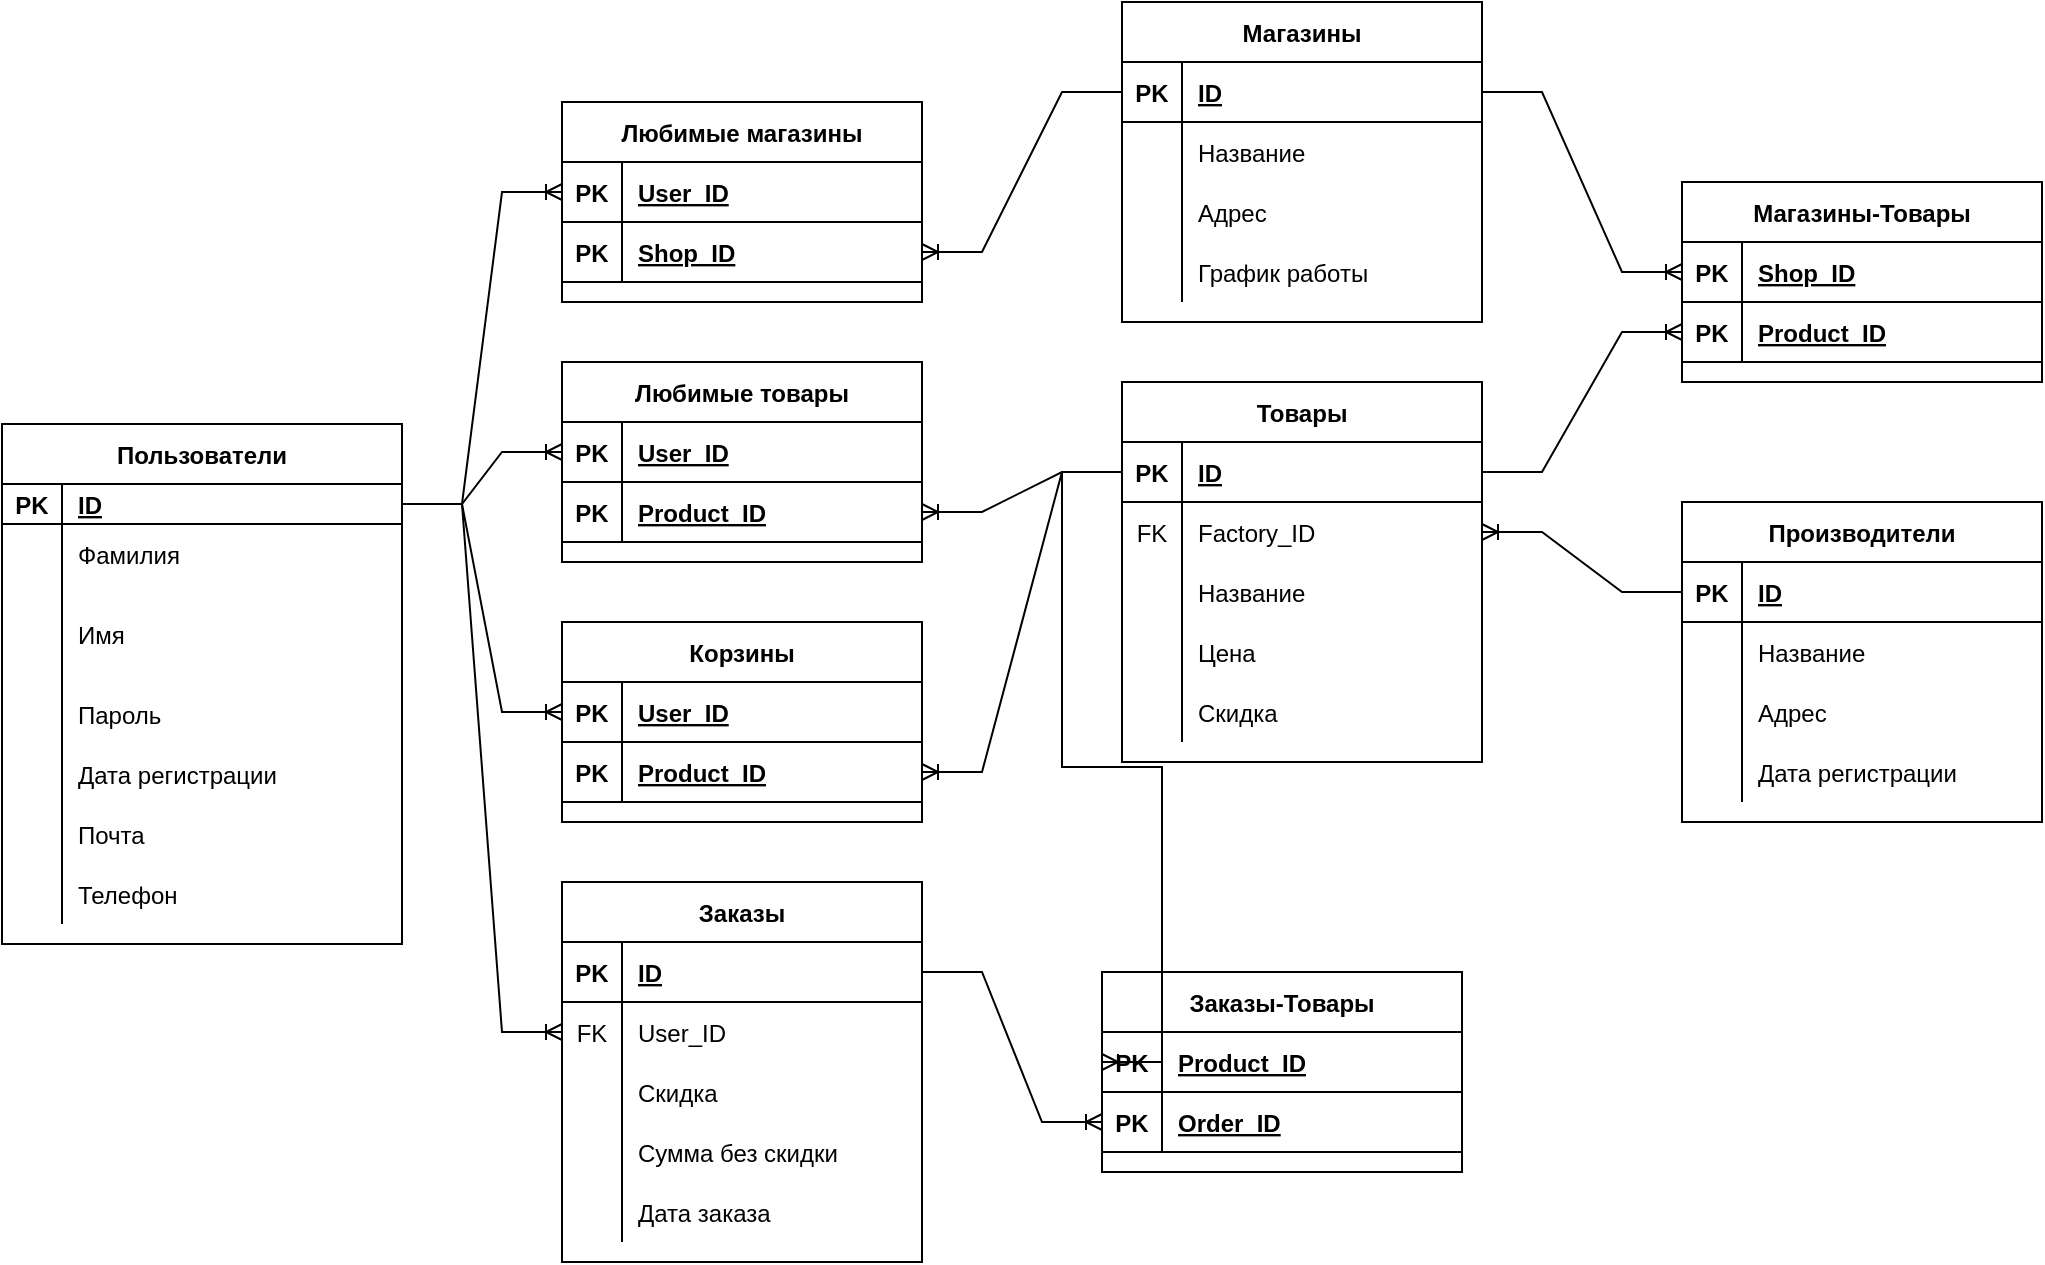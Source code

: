 <mxfile version="20.4.0" type="device"><diagram id="6UN1i9C1FO2LOWi_t7L3" name="Страница 1"><mxGraphModel dx="2551" dy="2121" grid="1" gridSize="10" guides="1" tooltips="1" connect="1" arrows="1" fold="1" page="0" pageScale="1" pageWidth="827" pageHeight="1169" math="0" shadow="0"><root><mxCell id="0"/><mxCell id="1" parent="0"/><mxCell id="TK9UWiJxMo8mOlvrcGii-1" value="Пользователи" style="shape=table;startSize=30;container=1;collapsible=1;childLayout=tableLayout;fixedRows=1;rowLines=0;fontStyle=1;align=center;resizeLast=1;" vertex="1" parent="1"><mxGeometry x="-880" y="-619" width="200" height="260" as="geometry"/></mxCell><mxCell id="TK9UWiJxMo8mOlvrcGii-2" value="" style="shape=tableRow;horizontal=0;startSize=0;swimlaneHead=0;swimlaneBody=0;fillColor=none;collapsible=0;dropTarget=0;points=[[0,0.5],[1,0.5]];portConstraint=eastwest;top=0;left=0;right=0;bottom=1;" vertex="1" parent="TK9UWiJxMo8mOlvrcGii-1"><mxGeometry y="30" width="200" height="20" as="geometry"/></mxCell><mxCell id="TK9UWiJxMo8mOlvrcGii-3" value="PK" style="shape=partialRectangle;connectable=0;fillColor=none;top=0;left=0;bottom=0;right=0;fontStyle=1;overflow=hidden;" vertex="1" parent="TK9UWiJxMo8mOlvrcGii-2"><mxGeometry width="30" height="20" as="geometry"><mxRectangle width="30" height="20" as="alternateBounds"/></mxGeometry></mxCell><mxCell id="TK9UWiJxMo8mOlvrcGii-4" value="ID" style="shape=partialRectangle;connectable=0;fillColor=none;top=0;left=0;bottom=0;right=0;align=left;spacingLeft=6;fontStyle=5;overflow=hidden;" vertex="1" parent="TK9UWiJxMo8mOlvrcGii-2"><mxGeometry x="30" width="170" height="20" as="geometry"><mxRectangle width="170" height="20" as="alternateBounds"/></mxGeometry></mxCell><mxCell id="TK9UWiJxMo8mOlvrcGii-5" value="" style="shape=tableRow;horizontal=0;startSize=0;swimlaneHead=0;swimlaneBody=0;fillColor=none;collapsible=0;dropTarget=0;points=[[0,0.5],[1,0.5]];portConstraint=eastwest;top=0;left=0;right=0;bottom=0;" vertex="1" parent="TK9UWiJxMo8mOlvrcGii-1"><mxGeometry y="50" width="200" height="30" as="geometry"/></mxCell><mxCell id="TK9UWiJxMo8mOlvrcGii-6" value="" style="shape=partialRectangle;connectable=0;fillColor=none;top=0;left=0;bottom=0;right=0;editable=1;overflow=hidden;" vertex="1" parent="TK9UWiJxMo8mOlvrcGii-5"><mxGeometry width="30" height="30" as="geometry"><mxRectangle width="30" height="30" as="alternateBounds"/></mxGeometry></mxCell><mxCell id="TK9UWiJxMo8mOlvrcGii-7" value="Фамилия" style="shape=partialRectangle;connectable=0;fillColor=none;top=0;left=0;bottom=0;right=0;align=left;spacingLeft=6;overflow=hidden;" vertex="1" parent="TK9UWiJxMo8mOlvrcGii-5"><mxGeometry x="30" width="170" height="30" as="geometry"><mxRectangle width="170" height="30" as="alternateBounds"/></mxGeometry></mxCell><mxCell id="TK9UWiJxMo8mOlvrcGii-8" value="" style="shape=tableRow;horizontal=0;startSize=0;swimlaneHead=0;swimlaneBody=0;fillColor=none;collapsible=0;dropTarget=0;points=[[0,0.5],[1,0.5]];portConstraint=eastwest;top=0;left=0;right=0;bottom=0;" vertex="1" parent="TK9UWiJxMo8mOlvrcGii-1"><mxGeometry y="80" width="200" height="50" as="geometry"/></mxCell><mxCell id="TK9UWiJxMo8mOlvrcGii-9" value="" style="shape=partialRectangle;connectable=0;fillColor=none;top=0;left=0;bottom=0;right=0;editable=1;overflow=hidden;" vertex="1" parent="TK9UWiJxMo8mOlvrcGii-8"><mxGeometry width="30" height="50" as="geometry"><mxRectangle width="30" height="50" as="alternateBounds"/></mxGeometry></mxCell><mxCell id="TK9UWiJxMo8mOlvrcGii-10" value="Имя" style="shape=partialRectangle;connectable=0;fillColor=none;top=0;left=0;bottom=0;right=0;align=left;spacingLeft=6;overflow=hidden;" vertex="1" parent="TK9UWiJxMo8mOlvrcGii-8"><mxGeometry x="30" width="170" height="50" as="geometry"><mxRectangle width="170" height="50" as="alternateBounds"/></mxGeometry></mxCell><mxCell id="TK9UWiJxMo8mOlvrcGii-11" value="" style="shape=tableRow;horizontal=0;startSize=0;swimlaneHead=0;swimlaneBody=0;fillColor=none;collapsible=0;dropTarget=0;points=[[0,0.5],[1,0.5]];portConstraint=eastwest;top=0;left=0;right=0;bottom=0;" vertex="1" parent="TK9UWiJxMo8mOlvrcGii-1"><mxGeometry y="130" width="200" height="30" as="geometry"/></mxCell><mxCell id="TK9UWiJxMo8mOlvrcGii-12" value="" style="shape=partialRectangle;connectable=0;fillColor=none;top=0;left=0;bottom=0;right=0;editable=1;overflow=hidden;" vertex="1" parent="TK9UWiJxMo8mOlvrcGii-11"><mxGeometry width="30" height="30" as="geometry"><mxRectangle width="30" height="30" as="alternateBounds"/></mxGeometry></mxCell><mxCell id="TK9UWiJxMo8mOlvrcGii-13" value="Пароль" style="shape=partialRectangle;connectable=0;fillColor=none;top=0;left=0;bottom=0;right=0;align=left;spacingLeft=6;overflow=hidden;" vertex="1" parent="TK9UWiJxMo8mOlvrcGii-11"><mxGeometry x="30" width="170" height="30" as="geometry"><mxRectangle width="170" height="30" as="alternateBounds"/></mxGeometry></mxCell><mxCell id="TK9UWiJxMo8mOlvrcGii-14" value="" style="shape=tableRow;horizontal=0;startSize=0;swimlaneHead=0;swimlaneBody=0;fillColor=none;collapsible=0;dropTarget=0;points=[[0,0.5],[1,0.5]];portConstraint=eastwest;top=0;left=0;right=0;bottom=0;" vertex="1" parent="TK9UWiJxMo8mOlvrcGii-1"><mxGeometry y="160" width="200" height="30" as="geometry"/></mxCell><mxCell id="TK9UWiJxMo8mOlvrcGii-15" value="" style="shape=partialRectangle;connectable=0;fillColor=none;top=0;left=0;bottom=0;right=0;editable=1;overflow=hidden;" vertex="1" parent="TK9UWiJxMo8mOlvrcGii-14"><mxGeometry width="30" height="30" as="geometry"><mxRectangle width="30" height="30" as="alternateBounds"/></mxGeometry></mxCell><mxCell id="TK9UWiJxMo8mOlvrcGii-16" value="Дата регистрации" style="shape=partialRectangle;connectable=0;fillColor=none;top=0;left=0;bottom=0;right=0;align=left;spacingLeft=6;overflow=hidden;" vertex="1" parent="TK9UWiJxMo8mOlvrcGii-14"><mxGeometry x="30" width="170" height="30" as="geometry"><mxRectangle width="170" height="30" as="alternateBounds"/></mxGeometry></mxCell><mxCell id="TK9UWiJxMo8mOlvrcGii-17" value="" style="shape=tableRow;horizontal=0;startSize=0;swimlaneHead=0;swimlaneBody=0;fillColor=none;collapsible=0;dropTarget=0;points=[[0,0.5],[1,0.5]];portConstraint=eastwest;top=0;left=0;right=0;bottom=0;" vertex="1" parent="TK9UWiJxMo8mOlvrcGii-1"><mxGeometry y="190" width="200" height="30" as="geometry"/></mxCell><mxCell id="TK9UWiJxMo8mOlvrcGii-18" value="" style="shape=partialRectangle;connectable=0;fillColor=none;top=0;left=0;bottom=0;right=0;editable=1;overflow=hidden;" vertex="1" parent="TK9UWiJxMo8mOlvrcGii-17"><mxGeometry width="30" height="30" as="geometry"><mxRectangle width="30" height="30" as="alternateBounds"/></mxGeometry></mxCell><mxCell id="TK9UWiJxMo8mOlvrcGii-19" value="Почта" style="shape=partialRectangle;connectable=0;fillColor=none;top=0;left=0;bottom=0;right=0;align=left;spacingLeft=6;overflow=hidden;" vertex="1" parent="TK9UWiJxMo8mOlvrcGii-17"><mxGeometry x="30" width="170" height="30" as="geometry"><mxRectangle width="170" height="30" as="alternateBounds"/></mxGeometry></mxCell><mxCell id="TK9UWiJxMo8mOlvrcGii-20" value="" style="shape=tableRow;horizontal=0;startSize=0;swimlaneHead=0;swimlaneBody=0;fillColor=none;collapsible=0;dropTarget=0;points=[[0,0.5],[1,0.5]];portConstraint=eastwest;top=0;left=0;right=0;bottom=0;" vertex="1" parent="TK9UWiJxMo8mOlvrcGii-1"><mxGeometry y="220" width="200" height="30" as="geometry"/></mxCell><mxCell id="TK9UWiJxMo8mOlvrcGii-21" value="" style="shape=partialRectangle;connectable=0;fillColor=none;top=0;left=0;bottom=0;right=0;editable=1;overflow=hidden;" vertex="1" parent="TK9UWiJxMo8mOlvrcGii-20"><mxGeometry width="30" height="30" as="geometry"><mxRectangle width="30" height="30" as="alternateBounds"/></mxGeometry></mxCell><mxCell id="TK9UWiJxMo8mOlvrcGii-22" value="Телефон" style="shape=partialRectangle;connectable=0;fillColor=none;top=0;left=0;bottom=0;right=0;align=left;spacingLeft=6;overflow=hidden;" vertex="1" parent="TK9UWiJxMo8mOlvrcGii-20"><mxGeometry x="30" width="170" height="30" as="geometry"><mxRectangle width="170" height="30" as="alternateBounds"/></mxGeometry></mxCell><mxCell id="TK9UWiJxMo8mOlvrcGii-23" value="Любимые магазины" style="shape=table;startSize=30;container=1;collapsible=1;childLayout=tableLayout;fixedRows=1;rowLines=0;fontStyle=1;align=center;resizeLast=1;" vertex="1" parent="1"><mxGeometry x="-600" y="-780" width="180" height="100" as="geometry"/></mxCell><mxCell id="TK9UWiJxMo8mOlvrcGii-24" value="" style="shape=tableRow;horizontal=0;startSize=0;swimlaneHead=0;swimlaneBody=0;fillColor=none;collapsible=0;dropTarget=0;points=[[0,0.5],[1,0.5]];portConstraint=eastwest;top=0;left=0;right=0;bottom=1;" vertex="1" parent="TK9UWiJxMo8mOlvrcGii-23"><mxGeometry y="30" width="180" height="30" as="geometry"/></mxCell><mxCell id="TK9UWiJxMo8mOlvrcGii-25" value="PK" style="shape=partialRectangle;connectable=0;fillColor=none;top=0;left=0;bottom=0;right=0;fontStyle=1;overflow=hidden;" vertex="1" parent="TK9UWiJxMo8mOlvrcGii-24"><mxGeometry width="30" height="30" as="geometry"><mxRectangle width="30" height="30" as="alternateBounds"/></mxGeometry></mxCell><mxCell id="TK9UWiJxMo8mOlvrcGii-26" value="User_ID" style="shape=partialRectangle;connectable=0;fillColor=none;top=0;left=0;bottom=0;right=0;align=left;spacingLeft=6;fontStyle=5;overflow=hidden;" vertex="1" parent="TK9UWiJxMo8mOlvrcGii-24"><mxGeometry x="30" width="150" height="30" as="geometry"><mxRectangle width="150" height="30" as="alternateBounds"/></mxGeometry></mxCell><mxCell id="TK9UWiJxMo8mOlvrcGii-36" value="" style="shape=tableRow;horizontal=0;startSize=0;swimlaneHead=0;swimlaneBody=0;fillColor=none;collapsible=0;dropTarget=0;points=[[0,0.5],[1,0.5]];portConstraint=eastwest;top=0;left=0;right=0;bottom=1;" vertex="1" parent="TK9UWiJxMo8mOlvrcGii-23"><mxGeometry y="60" width="180" height="30" as="geometry"/></mxCell><mxCell id="TK9UWiJxMo8mOlvrcGii-37" value="PK" style="shape=partialRectangle;connectable=0;fillColor=none;top=0;left=0;bottom=0;right=0;fontStyle=1;overflow=hidden;" vertex="1" parent="TK9UWiJxMo8mOlvrcGii-36"><mxGeometry width="30" height="30" as="geometry"><mxRectangle width="30" height="30" as="alternateBounds"/></mxGeometry></mxCell><mxCell id="TK9UWiJxMo8mOlvrcGii-38" value="Shop_ID" style="shape=partialRectangle;connectable=0;fillColor=none;top=0;left=0;bottom=0;right=0;align=left;spacingLeft=6;fontStyle=5;overflow=hidden;" vertex="1" parent="TK9UWiJxMo8mOlvrcGii-36"><mxGeometry x="30" width="150" height="30" as="geometry"><mxRectangle width="150" height="30" as="alternateBounds"/></mxGeometry></mxCell><mxCell id="TK9UWiJxMo8mOlvrcGii-39" value="" style="edgeStyle=entityRelationEdgeStyle;fontSize=12;html=1;endArrow=ERoneToMany;rounded=0;exitX=1;exitY=0.5;exitDx=0;exitDy=0;entryX=0;entryY=0.5;entryDx=0;entryDy=0;" edge="1" parent="1" source="TK9UWiJxMo8mOlvrcGii-2" target="TK9UWiJxMo8mOlvrcGii-24"><mxGeometry width="100" height="100" relative="1" as="geometry"><mxPoint x="-510" y="-260" as="sourcePoint"/><mxPoint x="-410" y="-360" as="targetPoint"/></mxGeometry></mxCell><mxCell id="TK9UWiJxMo8mOlvrcGii-40" value="Магазины" style="shape=table;startSize=30;container=1;collapsible=1;childLayout=tableLayout;fixedRows=1;rowLines=0;fontStyle=1;align=center;resizeLast=1;" vertex="1" parent="1"><mxGeometry x="-320" y="-830" width="180" height="160" as="geometry"/></mxCell><mxCell id="TK9UWiJxMo8mOlvrcGii-41" value="" style="shape=tableRow;horizontal=0;startSize=0;swimlaneHead=0;swimlaneBody=0;fillColor=none;collapsible=0;dropTarget=0;points=[[0,0.5],[1,0.5]];portConstraint=eastwest;top=0;left=0;right=0;bottom=1;" vertex="1" parent="TK9UWiJxMo8mOlvrcGii-40"><mxGeometry y="30" width="180" height="30" as="geometry"/></mxCell><mxCell id="TK9UWiJxMo8mOlvrcGii-42" value="PK" style="shape=partialRectangle;connectable=0;fillColor=none;top=0;left=0;bottom=0;right=0;fontStyle=1;overflow=hidden;" vertex="1" parent="TK9UWiJxMo8mOlvrcGii-41"><mxGeometry width="30" height="30" as="geometry"><mxRectangle width="30" height="30" as="alternateBounds"/></mxGeometry></mxCell><mxCell id="TK9UWiJxMo8mOlvrcGii-43" value="ID" style="shape=partialRectangle;connectable=0;fillColor=none;top=0;left=0;bottom=0;right=0;align=left;spacingLeft=6;fontStyle=5;overflow=hidden;" vertex="1" parent="TK9UWiJxMo8mOlvrcGii-41"><mxGeometry x="30" width="150" height="30" as="geometry"><mxRectangle width="150" height="30" as="alternateBounds"/></mxGeometry></mxCell><mxCell id="TK9UWiJxMo8mOlvrcGii-44" value="" style="shape=tableRow;horizontal=0;startSize=0;swimlaneHead=0;swimlaneBody=0;fillColor=none;collapsible=0;dropTarget=0;points=[[0,0.5],[1,0.5]];portConstraint=eastwest;top=0;left=0;right=0;bottom=0;" vertex="1" parent="TK9UWiJxMo8mOlvrcGii-40"><mxGeometry y="60" width="180" height="30" as="geometry"/></mxCell><mxCell id="TK9UWiJxMo8mOlvrcGii-45" value="" style="shape=partialRectangle;connectable=0;fillColor=none;top=0;left=0;bottom=0;right=0;editable=1;overflow=hidden;" vertex="1" parent="TK9UWiJxMo8mOlvrcGii-44"><mxGeometry width="30" height="30" as="geometry"><mxRectangle width="30" height="30" as="alternateBounds"/></mxGeometry></mxCell><mxCell id="TK9UWiJxMo8mOlvrcGii-46" value="Название" style="shape=partialRectangle;connectable=0;fillColor=none;top=0;left=0;bottom=0;right=0;align=left;spacingLeft=6;overflow=hidden;" vertex="1" parent="TK9UWiJxMo8mOlvrcGii-44"><mxGeometry x="30" width="150" height="30" as="geometry"><mxRectangle width="150" height="30" as="alternateBounds"/></mxGeometry></mxCell><mxCell id="TK9UWiJxMo8mOlvrcGii-47" value="" style="shape=tableRow;horizontal=0;startSize=0;swimlaneHead=0;swimlaneBody=0;fillColor=none;collapsible=0;dropTarget=0;points=[[0,0.5],[1,0.5]];portConstraint=eastwest;top=0;left=0;right=0;bottom=0;" vertex="1" parent="TK9UWiJxMo8mOlvrcGii-40"><mxGeometry y="90" width="180" height="30" as="geometry"/></mxCell><mxCell id="TK9UWiJxMo8mOlvrcGii-48" value="" style="shape=partialRectangle;connectable=0;fillColor=none;top=0;left=0;bottom=0;right=0;editable=1;overflow=hidden;" vertex="1" parent="TK9UWiJxMo8mOlvrcGii-47"><mxGeometry width="30" height="30" as="geometry"><mxRectangle width="30" height="30" as="alternateBounds"/></mxGeometry></mxCell><mxCell id="TK9UWiJxMo8mOlvrcGii-49" value="Адрес" style="shape=partialRectangle;connectable=0;fillColor=none;top=0;left=0;bottom=0;right=0;align=left;spacingLeft=6;overflow=hidden;" vertex="1" parent="TK9UWiJxMo8mOlvrcGii-47"><mxGeometry x="30" width="150" height="30" as="geometry"><mxRectangle width="150" height="30" as="alternateBounds"/></mxGeometry></mxCell><mxCell id="TK9UWiJxMo8mOlvrcGii-50" value="" style="shape=tableRow;horizontal=0;startSize=0;swimlaneHead=0;swimlaneBody=0;fillColor=none;collapsible=0;dropTarget=0;points=[[0,0.5],[1,0.5]];portConstraint=eastwest;top=0;left=0;right=0;bottom=0;" vertex="1" parent="TK9UWiJxMo8mOlvrcGii-40"><mxGeometry y="120" width="180" height="30" as="geometry"/></mxCell><mxCell id="TK9UWiJxMo8mOlvrcGii-51" value="" style="shape=partialRectangle;connectable=0;fillColor=none;top=0;left=0;bottom=0;right=0;editable=1;overflow=hidden;" vertex="1" parent="TK9UWiJxMo8mOlvrcGii-50"><mxGeometry width="30" height="30" as="geometry"><mxRectangle width="30" height="30" as="alternateBounds"/></mxGeometry></mxCell><mxCell id="TK9UWiJxMo8mOlvrcGii-52" value="График работы" style="shape=partialRectangle;connectable=0;fillColor=none;top=0;left=0;bottom=0;right=0;align=left;spacingLeft=6;overflow=hidden;" vertex="1" parent="TK9UWiJxMo8mOlvrcGii-50"><mxGeometry x="30" width="150" height="30" as="geometry"><mxRectangle width="150" height="30" as="alternateBounds"/></mxGeometry></mxCell><mxCell id="TK9UWiJxMo8mOlvrcGii-53" value="" style="edgeStyle=entityRelationEdgeStyle;fontSize=12;html=1;endArrow=ERoneToMany;rounded=0;exitX=0;exitY=0.5;exitDx=0;exitDy=0;entryX=1;entryY=0.5;entryDx=0;entryDy=0;" edge="1" parent="1" source="TK9UWiJxMo8mOlvrcGii-41" target="TK9UWiJxMo8mOlvrcGii-36"><mxGeometry width="100" height="100" relative="1" as="geometry"><mxPoint x="-510" y="-260" as="sourcePoint"/><mxPoint x="-410" y="-360" as="targetPoint"/></mxGeometry></mxCell><mxCell id="TK9UWiJxMo8mOlvrcGii-54" value="Товары" style="shape=table;startSize=30;container=1;collapsible=1;childLayout=tableLayout;fixedRows=1;rowLines=0;fontStyle=1;align=center;resizeLast=1;" vertex="1" parent="1"><mxGeometry x="-320" y="-640" width="180" height="190" as="geometry"/></mxCell><mxCell id="TK9UWiJxMo8mOlvrcGii-55" value="" style="shape=tableRow;horizontal=0;startSize=0;swimlaneHead=0;swimlaneBody=0;fillColor=none;collapsible=0;dropTarget=0;points=[[0,0.5],[1,0.5]];portConstraint=eastwest;top=0;left=0;right=0;bottom=1;" vertex="1" parent="TK9UWiJxMo8mOlvrcGii-54"><mxGeometry y="30" width="180" height="30" as="geometry"/></mxCell><mxCell id="TK9UWiJxMo8mOlvrcGii-56" value="PK" style="shape=partialRectangle;connectable=0;fillColor=none;top=0;left=0;bottom=0;right=0;fontStyle=1;overflow=hidden;" vertex="1" parent="TK9UWiJxMo8mOlvrcGii-55"><mxGeometry width="30" height="30" as="geometry"><mxRectangle width="30" height="30" as="alternateBounds"/></mxGeometry></mxCell><mxCell id="TK9UWiJxMo8mOlvrcGii-57" value="ID" style="shape=partialRectangle;connectable=0;fillColor=none;top=0;left=0;bottom=0;right=0;align=left;spacingLeft=6;fontStyle=5;overflow=hidden;" vertex="1" parent="TK9UWiJxMo8mOlvrcGii-55"><mxGeometry x="30" width="150" height="30" as="geometry"><mxRectangle width="150" height="30" as="alternateBounds"/></mxGeometry></mxCell><mxCell id="TK9UWiJxMo8mOlvrcGii-73" value="" style="shape=tableRow;horizontal=0;startSize=0;swimlaneHead=0;swimlaneBody=0;fillColor=none;collapsible=0;dropTarget=0;points=[[0,0.5],[1,0.5]];portConstraint=eastwest;top=0;left=0;right=0;bottom=0;" vertex="1" parent="TK9UWiJxMo8mOlvrcGii-54"><mxGeometry y="60" width="180" height="30" as="geometry"/></mxCell><mxCell id="TK9UWiJxMo8mOlvrcGii-74" value="FK" style="shape=partialRectangle;connectable=0;fillColor=none;top=0;left=0;bottom=0;right=0;fontStyle=0;overflow=hidden;" vertex="1" parent="TK9UWiJxMo8mOlvrcGii-73"><mxGeometry width="30" height="30" as="geometry"><mxRectangle width="30" height="30" as="alternateBounds"/></mxGeometry></mxCell><mxCell id="TK9UWiJxMo8mOlvrcGii-75" value="Factory_ID" style="shape=partialRectangle;connectable=0;fillColor=none;top=0;left=0;bottom=0;right=0;align=left;spacingLeft=6;fontStyle=0;overflow=hidden;" vertex="1" parent="TK9UWiJxMo8mOlvrcGii-73"><mxGeometry x="30" width="150" height="30" as="geometry"><mxRectangle width="150" height="30" as="alternateBounds"/></mxGeometry></mxCell><mxCell id="TK9UWiJxMo8mOlvrcGii-58" value="" style="shape=tableRow;horizontal=0;startSize=0;swimlaneHead=0;swimlaneBody=0;fillColor=none;collapsible=0;dropTarget=0;points=[[0,0.5],[1,0.5]];portConstraint=eastwest;top=0;left=0;right=0;bottom=0;" vertex="1" parent="TK9UWiJxMo8mOlvrcGii-54"><mxGeometry y="90" width="180" height="30" as="geometry"/></mxCell><mxCell id="TK9UWiJxMo8mOlvrcGii-59" value="" style="shape=partialRectangle;connectable=0;fillColor=none;top=0;left=0;bottom=0;right=0;editable=1;overflow=hidden;" vertex="1" parent="TK9UWiJxMo8mOlvrcGii-58"><mxGeometry width="30" height="30" as="geometry"><mxRectangle width="30" height="30" as="alternateBounds"/></mxGeometry></mxCell><mxCell id="TK9UWiJxMo8mOlvrcGii-60" value="Название" style="shape=partialRectangle;connectable=0;fillColor=none;top=0;left=0;bottom=0;right=0;align=left;spacingLeft=6;overflow=hidden;" vertex="1" parent="TK9UWiJxMo8mOlvrcGii-58"><mxGeometry x="30" width="150" height="30" as="geometry"><mxRectangle width="150" height="30" as="alternateBounds"/></mxGeometry></mxCell><mxCell id="TK9UWiJxMo8mOlvrcGii-61" value="" style="shape=tableRow;horizontal=0;startSize=0;swimlaneHead=0;swimlaneBody=0;fillColor=none;collapsible=0;dropTarget=0;points=[[0,0.5],[1,0.5]];portConstraint=eastwest;top=0;left=0;right=0;bottom=0;" vertex="1" parent="TK9UWiJxMo8mOlvrcGii-54"><mxGeometry y="120" width="180" height="30" as="geometry"/></mxCell><mxCell id="TK9UWiJxMo8mOlvrcGii-62" value="" style="shape=partialRectangle;connectable=0;fillColor=none;top=0;left=0;bottom=0;right=0;editable=1;overflow=hidden;" vertex="1" parent="TK9UWiJxMo8mOlvrcGii-61"><mxGeometry width="30" height="30" as="geometry"><mxRectangle width="30" height="30" as="alternateBounds"/></mxGeometry></mxCell><mxCell id="TK9UWiJxMo8mOlvrcGii-63" value="Цена" style="shape=partialRectangle;connectable=0;fillColor=none;top=0;left=0;bottom=0;right=0;align=left;spacingLeft=6;overflow=hidden;" vertex="1" parent="TK9UWiJxMo8mOlvrcGii-61"><mxGeometry x="30" width="150" height="30" as="geometry"><mxRectangle width="150" height="30" as="alternateBounds"/></mxGeometry></mxCell><mxCell id="TK9UWiJxMo8mOlvrcGii-64" value="" style="shape=tableRow;horizontal=0;startSize=0;swimlaneHead=0;swimlaneBody=0;fillColor=none;collapsible=0;dropTarget=0;points=[[0,0.5],[1,0.5]];portConstraint=eastwest;top=0;left=0;right=0;bottom=0;" vertex="1" parent="TK9UWiJxMo8mOlvrcGii-54"><mxGeometry y="150" width="180" height="30" as="geometry"/></mxCell><mxCell id="TK9UWiJxMo8mOlvrcGii-65" value="" style="shape=partialRectangle;connectable=0;fillColor=none;top=0;left=0;bottom=0;right=0;editable=1;overflow=hidden;" vertex="1" parent="TK9UWiJxMo8mOlvrcGii-64"><mxGeometry width="30" height="30" as="geometry"><mxRectangle width="30" height="30" as="alternateBounds"/></mxGeometry></mxCell><mxCell id="TK9UWiJxMo8mOlvrcGii-66" value="Скидка" style="shape=partialRectangle;connectable=0;fillColor=none;top=0;left=0;bottom=0;right=0;align=left;spacingLeft=6;overflow=hidden;" vertex="1" parent="TK9UWiJxMo8mOlvrcGii-64"><mxGeometry x="30" width="150" height="30" as="geometry"><mxRectangle width="150" height="30" as="alternateBounds"/></mxGeometry></mxCell><mxCell id="TK9UWiJxMo8mOlvrcGii-76" value="Производители" style="shape=table;startSize=30;container=1;collapsible=1;childLayout=tableLayout;fixedRows=1;rowLines=0;fontStyle=1;align=center;resizeLast=1;" vertex="1" parent="1"><mxGeometry x="-40" y="-580" width="180" height="160" as="geometry"/></mxCell><mxCell id="TK9UWiJxMo8mOlvrcGii-77" value="" style="shape=tableRow;horizontal=0;startSize=0;swimlaneHead=0;swimlaneBody=0;fillColor=none;collapsible=0;dropTarget=0;points=[[0,0.5],[1,0.5]];portConstraint=eastwest;top=0;left=0;right=0;bottom=1;" vertex="1" parent="TK9UWiJxMo8mOlvrcGii-76"><mxGeometry y="30" width="180" height="30" as="geometry"/></mxCell><mxCell id="TK9UWiJxMo8mOlvrcGii-78" value="PK" style="shape=partialRectangle;connectable=0;fillColor=none;top=0;left=0;bottom=0;right=0;fontStyle=1;overflow=hidden;" vertex="1" parent="TK9UWiJxMo8mOlvrcGii-77"><mxGeometry width="30" height="30" as="geometry"><mxRectangle width="30" height="30" as="alternateBounds"/></mxGeometry></mxCell><mxCell id="TK9UWiJxMo8mOlvrcGii-79" value="ID" style="shape=partialRectangle;connectable=0;fillColor=none;top=0;left=0;bottom=0;right=0;align=left;spacingLeft=6;fontStyle=5;overflow=hidden;" vertex="1" parent="TK9UWiJxMo8mOlvrcGii-77"><mxGeometry x="30" width="150" height="30" as="geometry"><mxRectangle width="150" height="30" as="alternateBounds"/></mxGeometry></mxCell><mxCell id="TK9UWiJxMo8mOlvrcGii-80" value="" style="shape=tableRow;horizontal=0;startSize=0;swimlaneHead=0;swimlaneBody=0;fillColor=none;collapsible=0;dropTarget=0;points=[[0,0.5],[1,0.5]];portConstraint=eastwest;top=0;left=0;right=0;bottom=0;" vertex="1" parent="TK9UWiJxMo8mOlvrcGii-76"><mxGeometry y="60" width="180" height="30" as="geometry"/></mxCell><mxCell id="TK9UWiJxMo8mOlvrcGii-81" value="" style="shape=partialRectangle;connectable=0;fillColor=none;top=0;left=0;bottom=0;right=0;editable=1;overflow=hidden;" vertex="1" parent="TK9UWiJxMo8mOlvrcGii-80"><mxGeometry width="30" height="30" as="geometry"><mxRectangle width="30" height="30" as="alternateBounds"/></mxGeometry></mxCell><mxCell id="TK9UWiJxMo8mOlvrcGii-82" value="Название" style="shape=partialRectangle;connectable=0;fillColor=none;top=0;left=0;bottom=0;right=0;align=left;spacingLeft=6;overflow=hidden;" vertex="1" parent="TK9UWiJxMo8mOlvrcGii-80"><mxGeometry x="30" width="150" height="30" as="geometry"><mxRectangle width="150" height="30" as="alternateBounds"/></mxGeometry></mxCell><mxCell id="TK9UWiJxMo8mOlvrcGii-83" value="" style="shape=tableRow;horizontal=0;startSize=0;swimlaneHead=0;swimlaneBody=0;fillColor=none;collapsible=0;dropTarget=0;points=[[0,0.5],[1,0.5]];portConstraint=eastwest;top=0;left=0;right=0;bottom=0;" vertex="1" parent="TK9UWiJxMo8mOlvrcGii-76"><mxGeometry y="90" width="180" height="30" as="geometry"/></mxCell><mxCell id="TK9UWiJxMo8mOlvrcGii-84" value="" style="shape=partialRectangle;connectable=0;fillColor=none;top=0;left=0;bottom=0;right=0;editable=1;overflow=hidden;" vertex="1" parent="TK9UWiJxMo8mOlvrcGii-83"><mxGeometry width="30" height="30" as="geometry"><mxRectangle width="30" height="30" as="alternateBounds"/></mxGeometry></mxCell><mxCell id="TK9UWiJxMo8mOlvrcGii-85" value="Адрес" style="shape=partialRectangle;connectable=0;fillColor=none;top=0;left=0;bottom=0;right=0;align=left;spacingLeft=6;overflow=hidden;" vertex="1" parent="TK9UWiJxMo8mOlvrcGii-83"><mxGeometry x="30" width="150" height="30" as="geometry"><mxRectangle width="150" height="30" as="alternateBounds"/></mxGeometry></mxCell><mxCell id="TK9UWiJxMo8mOlvrcGii-86" value="" style="shape=tableRow;horizontal=0;startSize=0;swimlaneHead=0;swimlaneBody=0;fillColor=none;collapsible=0;dropTarget=0;points=[[0,0.5],[1,0.5]];portConstraint=eastwest;top=0;left=0;right=0;bottom=0;" vertex="1" parent="TK9UWiJxMo8mOlvrcGii-76"><mxGeometry y="120" width="180" height="30" as="geometry"/></mxCell><mxCell id="TK9UWiJxMo8mOlvrcGii-87" value="" style="shape=partialRectangle;connectable=0;fillColor=none;top=0;left=0;bottom=0;right=0;editable=1;overflow=hidden;" vertex="1" parent="TK9UWiJxMo8mOlvrcGii-86"><mxGeometry width="30" height="30" as="geometry"><mxRectangle width="30" height="30" as="alternateBounds"/></mxGeometry></mxCell><mxCell id="TK9UWiJxMo8mOlvrcGii-88" value="Дата регистрации" style="shape=partialRectangle;connectable=0;fillColor=none;top=0;left=0;bottom=0;right=0;align=left;spacingLeft=6;overflow=hidden;" vertex="1" parent="TK9UWiJxMo8mOlvrcGii-86"><mxGeometry x="30" width="150" height="30" as="geometry"><mxRectangle width="150" height="30" as="alternateBounds"/></mxGeometry></mxCell><mxCell id="TK9UWiJxMo8mOlvrcGii-89" value="" style="edgeStyle=entityRelationEdgeStyle;fontSize=12;html=1;endArrow=ERoneToMany;rounded=0;exitX=0;exitY=0.5;exitDx=0;exitDy=0;entryX=1;entryY=0.5;entryDx=0;entryDy=0;" edge="1" parent="1" source="TK9UWiJxMo8mOlvrcGii-77" target="TK9UWiJxMo8mOlvrcGii-73"><mxGeometry width="100" height="100" relative="1" as="geometry"><mxPoint x="-530" y="-90" as="sourcePoint"/><mxPoint x="-360" y="-430" as="targetPoint"/></mxGeometry></mxCell><mxCell id="TK9UWiJxMo8mOlvrcGii-90" value="Магазины-Товары" style="shape=table;startSize=30;container=1;collapsible=1;childLayout=tableLayout;fixedRows=1;rowLines=0;fontStyle=1;align=center;resizeLast=1;" vertex="1" parent="1"><mxGeometry x="-40" y="-740" width="180" height="100" as="geometry"/></mxCell><mxCell id="TK9UWiJxMo8mOlvrcGii-91" value="" style="shape=tableRow;horizontal=0;startSize=0;swimlaneHead=0;swimlaneBody=0;fillColor=none;collapsible=0;dropTarget=0;points=[[0,0.5],[1,0.5]];portConstraint=eastwest;top=0;left=0;right=0;bottom=1;" vertex="1" parent="TK9UWiJxMo8mOlvrcGii-90"><mxGeometry y="30" width="180" height="30" as="geometry"/></mxCell><mxCell id="TK9UWiJxMo8mOlvrcGii-92" value="PK" style="shape=partialRectangle;connectable=0;fillColor=none;top=0;left=0;bottom=0;right=0;fontStyle=1;overflow=hidden;" vertex="1" parent="TK9UWiJxMo8mOlvrcGii-91"><mxGeometry width="30" height="30" as="geometry"><mxRectangle width="30" height="30" as="alternateBounds"/></mxGeometry></mxCell><mxCell id="TK9UWiJxMo8mOlvrcGii-93" value="Shop_ID" style="shape=partialRectangle;connectable=0;fillColor=none;top=0;left=0;bottom=0;right=0;align=left;spacingLeft=6;fontStyle=5;overflow=hidden;" vertex="1" parent="TK9UWiJxMo8mOlvrcGii-91"><mxGeometry x="30" width="150" height="30" as="geometry"><mxRectangle width="150" height="30" as="alternateBounds"/></mxGeometry></mxCell><mxCell id="TK9UWiJxMo8mOlvrcGii-103" value="" style="shape=tableRow;horizontal=0;startSize=0;swimlaneHead=0;swimlaneBody=0;fillColor=none;collapsible=0;dropTarget=0;points=[[0,0.5],[1,0.5]];portConstraint=eastwest;top=0;left=0;right=0;bottom=1;" vertex="1" parent="TK9UWiJxMo8mOlvrcGii-90"><mxGeometry y="60" width="180" height="30" as="geometry"/></mxCell><mxCell id="TK9UWiJxMo8mOlvrcGii-104" value="PK" style="shape=partialRectangle;connectable=0;fillColor=none;top=0;left=0;bottom=0;right=0;fontStyle=1;overflow=hidden;" vertex="1" parent="TK9UWiJxMo8mOlvrcGii-103"><mxGeometry width="30" height="30" as="geometry"><mxRectangle width="30" height="30" as="alternateBounds"/></mxGeometry></mxCell><mxCell id="TK9UWiJxMo8mOlvrcGii-105" value="Product_ID" style="shape=partialRectangle;connectable=0;fillColor=none;top=0;left=0;bottom=0;right=0;align=left;spacingLeft=6;fontStyle=5;overflow=hidden;" vertex="1" parent="TK9UWiJxMo8mOlvrcGii-103"><mxGeometry x="30" width="150" height="30" as="geometry"><mxRectangle width="150" height="30" as="alternateBounds"/></mxGeometry></mxCell><mxCell id="TK9UWiJxMo8mOlvrcGii-106" value="" style="edgeStyle=entityRelationEdgeStyle;fontSize=12;html=1;endArrow=ERoneToMany;rounded=0;exitX=1;exitY=0.5;exitDx=0;exitDy=0;entryX=0;entryY=0.5;entryDx=0;entryDy=0;" edge="1" parent="1" source="TK9UWiJxMo8mOlvrcGii-41" target="TK9UWiJxMo8mOlvrcGii-91"><mxGeometry width="100" height="100" relative="1" as="geometry"><mxPoint x="-150" y="-380" as="sourcePoint"/><mxPoint x="-50" y="-480" as="targetPoint"/></mxGeometry></mxCell><mxCell id="TK9UWiJxMo8mOlvrcGii-107" value="" style="edgeStyle=entityRelationEdgeStyle;fontSize=12;html=1;endArrow=ERoneToMany;rounded=0;exitX=1;exitY=0.5;exitDx=0;exitDy=0;entryX=0;entryY=0.5;entryDx=0;entryDy=0;" edge="1" parent="1" source="TK9UWiJxMo8mOlvrcGii-55" target="TK9UWiJxMo8mOlvrcGii-103"><mxGeometry width="100" height="100" relative="1" as="geometry"><mxPoint x="-130" y="-220" as="sourcePoint"/><mxPoint x="-30" y="-320" as="targetPoint"/></mxGeometry></mxCell><mxCell id="TK9UWiJxMo8mOlvrcGii-108" value="Любимые товары" style="shape=table;startSize=30;container=1;collapsible=1;childLayout=tableLayout;fixedRows=1;rowLines=0;fontStyle=1;align=center;resizeLast=1;" vertex="1" parent="1"><mxGeometry x="-600" y="-650" width="180" height="100" as="geometry"/></mxCell><mxCell id="TK9UWiJxMo8mOlvrcGii-109" value="" style="shape=tableRow;horizontal=0;startSize=0;swimlaneHead=0;swimlaneBody=0;fillColor=none;collapsible=0;dropTarget=0;points=[[0,0.5],[1,0.5]];portConstraint=eastwest;top=0;left=0;right=0;bottom=1;" vertex="1" parent="TK9UWiJxMo8mOlvrcGii-108"><mxGeometry y="30" width="180" height="30" as="geometry"/></mxCell><mxCell id="TK9UWiJxMo8mOlvrcGii-110" value="PK" style="shape=partialRectangle;connectable=0;fillColor=none;top=0;left=0;bottom=0;right=0;fontStyle=1;overflow=hidden;" vertex="1" parent="TK9UWiJxMo8mOlvrcGii-109"><mxGeometry width="30" height="30" as="geometry"><mxRectangle width="30" height="30" as="alternateBounds"/></mxGeometry></mxCell><mxCell id="TK9UWiJxMo8mOlvrcGii-111" value="User_ID" style="shape=partialRectangle;connectable=0;fillColor=none;top=0;left=0;bottom=0;right=0;align=left;spacingLeft=6;fontStyle=5;overflow=hidden;" vertex="1" parent="TK9UWiJxMo8mOlvrcGii-109"><mxGeometry x="30" width="150" height="30" as="geometry"><mxRectangle width="150" height="30" as="alternateBounds"/></mxGeometry></mxCell><mxCell id="TK9UWiJxMo8mOlvrcGii-121" value="" style="shape=tableRow;horizontal=0;startSize=0;swimlaneHead=0;swimlaneBody=0;fillColor=none;collapsible=0;dropTarget=0;points=[[0,0.5],[1,0.5]];portConstraint=eastwest;top=0;left=0;right=0;bottom=1;" vertex="1" parent="TK9UWiJxMo8mOlvrcGii-108"><mxGeometry y="60" width="180" height="30" as="geometry"/></mxCell><mxCell id="TK9UWiJxMo8mOlvrcGii-122" value="PK" style="shape=partialRectangle;connectable=0;fillColor=none;top=0;left=0;bottom=0;right=0;fontStyle=1;overflow=hidden;" vertex="1" parent="TK9UWiJxMo8mOlvrcGii-121"><mxGeometry width="30" height="30" as="geometry"><mxRectangle width="30" height="30" as="alternateBounds"/></mxGeometry></mxCell><mxCell id="TK9UWiJxMo8mOlvrcGii-123" value="Product_ID" style="shape=partialRectangle;connectable=0;fillColor=none;top=0;left=0;bottom=0;right=0;align=left;spacingLeft=6;fontStyle=5;overflow=hidden;" vertex="1" parent="TK9UWiJxMo8mOlvrcGii-121"><mxGeometry x="30" width="150" height="30" as="geometry"><mxRectangle width="150" height="30" as="alternateBounds"/></mxGeometry></mxCell><mxCell id="TK9UWiJxMo8mOlvrcGii-124" value="Корзины" style="shape=table;startSize=30;container=1;collapsible=1;childLayout=tableLayout;fixedRows=1;rowLines=0;fontStyle=1;align=center;resizeLast=1;" vertex="1" parent="1"><mxGeometry x="-600" y="-520" width="180" height="100" as="geometry"/></mxCell><mxCell id="TK9UWiJxMo8mOlvrcGii-125" value="" style="shape=tableRow;horizontal=0;startSize=0;swimlaneHead=0;swimlaneBody=0;fillColor=none;collapsible=0;dropTarget=0;points=[[0,0.5],[1,0.5]];portConstraint=eastwest;top=0;left=0;right=0;bottom=1;" vertex="1" parent="TK9UWiJxMo8mOlvrcGii-124"><mxGeometry y="30" width="180" height="30" as="geometry"/></mxCell><mxCell id="TK9UWiJxMo8mOlvrcGii-126" value="PK" style="shape=partialRectangle;connectable=0;fillColor=none;top=0;left=0;bottom=0;right=0;fontStyle=1;overflow=hidden;" vertex="1" parent="TK9UWiJxMo8mOlvrcGii-125"><mxGeometry width="30" height="30" as="geometry"><mxRectangle width="30" height="30" as="alternateBounds"/></mxGeometry></mxCell><mxCell id="TK9UWiJxMo8mOlvrcGii-127" value="User_ID" style="shape=partialRectangle;connectable=0;fillColor=none;top=0;left=0;bottom=0;right=0;align=left;spacingLeft=6;fontStyle=5;overflow=hidden;" vertex="1" parent="TK9UWiJxMo8mOlvrcGii-125"><mxGeometry x="30" width="150" height="30" as="geometry"><mxRectangle width="150" height="30" as="alternateBounds"/></mxGeometry></mxCell><mxCell id="TK9UWiJxMo8mOlvrcGii-137" value="" style="shape=tableRow;horizontal=0;startSize=0;swimlaneHead=0;swimlaneBody=0;fillColor=none;collapsible=0;dropTarget=0;points=[[0,0.5],[1,0.5]];portConstraint=eastwest;top=0;left=0;right=0;bottom=1;" vertex="1" parent="TK9UWiJxMo8mOlvrcGii-124"><mxGeometry y="60" width="180" height="30" as="geometry"/></mxCell><mxCell id="TK9UWiJxMo8mOlvrcGii-138" value="PK" style="shape=partialRectangle;connectable=0;fillColor=none;top=0;left=0;bottom=0;right=0;fontStyle=1;overflow=hidden;" vertex="1" parent="TK9UWiJxMo8mOlvrcGii-137"><mxGeometry width="30" height="30" as="geometry"><mxRectangle width="30" height="30" as="alternateBounds"/></mxGeometry></mxCell><mxCell id="TK9UWiJxMo8mOlvrcGii-139" value="Product_ID" style="shape=partialRectangle;connectable=0;fillColor=none;top=0;left=0;bottom=0;right=0;align=left;spacingLeft=6;fontStyle=5;overflow=hidden;" vertex="1" parent="TK9UWiJxMo8mOlvrcGii-137"><mxGeometry x="30" width="150" height="30" as="geometry"><mxRectangle width="150" height="30" as="alternateBounds"/></mxGeometry></mxCell><mxCell id="TK9UWiJxMo8mOlvrcGii-140" value="" style="edgeStyle=entityRelationEdgeStyle;fontSize=12;html=1;endArrow=ERoneToMany;rounded=0;exitX=1;exitY=0.5;exitDx=0;exitDy=0;entryX=0;entryY=0.5;entryDx=0;entryDy=0;" edge="1" parent="1" source="TK9UWiJxMo8mOlvrcGii-2" target="TK9UWiJxMo8mOlvrcGii-109"><mxGeometry width="100" height="100" relative="1" as="geometry"><mxPoint x="-820" as="sourcePoint"/><mxPoint x="-720" y="-100" as="targetPoint"/></mxGeometry></mxCell><mxCell id="TK9UWiJxMo8mOlvrcGii-141" value="" style="edgeStyle=entityRelationEdgeStyle;fontSize=12;html=1;endArrow=ERoneToMany;rounded=0;entryX=0;entryY=0.5;entryDx=0;entryDy=0;exitX=1;exitY=0.5;exitDx=0;exitDy=0;" edge="1" parent="1" source="TK9UWiJxMo8mOlvrcGii-2" target="TK9UWiJxMo8mOlvrcGii-125"><mxGeometry width="100" height="100" relative="1" as="geometry"><mxPoint x="-670" y="-500" as="sourcePoint"/><mxPoint x="-460" y="-330" as="targetPoint"/></mxGeometry></mxCell><mxCell id="TK9UWiJxMo8mOlvrcGii-142" value="" style="edgeStyle=entityRelationEdgeStyle;fontSize=12;html=1;endArrow=ERoneToMany;rounded=0;exitX=0;exitY=0.5;exitDx=0;exitDy=0;entryX=1;entryY=0.5;entryDx=0;entryDy=0;" edge="1" parent="1" source="TK9UWiJxMo8mOlvrcGii-55" target="TK9UWiJxMo8mOlvrcGii-121"><mxGeometry width="100" height="100" relative="1" as="geometry"><mxPoint x="-360" y="-50" as="sourcePoint"/><mxPoint x="-260" y="-150" as="targetPoint"/></mxGeometry></mxCell><mxCell id="TK9UWiJxMo8mOlvrcGii-143" value="" style="edgeStyle=entityRelationEdgeStyle;fontSize=12;html=1;endArrow=ERoneToMany;rounded=0;exitX=0;exitY=0.5;exitDx=0;exitDy=0;entryX=1;entryY=0.5;entryDx=0;entryDy=0;" edge="1" parent="1" source="TK9UWiJxMo8mOlvrcGii-55" target="TK9UWiJxMo8mOlvrcGii-137"><mxGeometry width="100" height="100" relative="1" as="geometry"><mxPoint x="-560" y="-230" as="sourcePoint"/><mxPoint x="-460" y="-330" as="targetPoint"/></mxGeometry></mxCell><mxCell id="TK9UWiJxMo8mOlvrcGii-144" value="Заказы" style="shape=table;startSize=30;container=1;collapsible=1;childLayout=tableLayout;fixedRows=1;rowLines=0;fontStyle=1;align=center;resizeLast=1;" vertex="1" parent="1"><mxGeometry x="-600" y="-390" width="180" height="190" as="geometry"/></mxCell><mxCell id="TK9UWiJxMo8mOlvrcGii-145" value="" style="shape=tableRow;horizontal=0;startSize=0;swimlaneHead=0;swimlaneBody=0;fillColor=none;collapsible=0;dropTarget=0;points=[[0,0.5],[1,0.5]];portConstraint=eastwest;top=0;left=0;right=0;bottom=1;" vertex="1" parent="TK9UWiJxMo8mOlvrcGii-144"><mxGeometry y="30" width="180" height="30" as="geometry"/></mxCell><mxCell id="TK9UWiJxMo8mOlvrcGii-146" value="PK" style="shape=partialRectangle;connectable=0;fillColor=none;top=0;left=0;bottom=0;right=0;fontStyle=1;overflow=hidden;" vertex="1" parent="TK9UWiJxMo8mOlvrcGii-145"><mxGeometry width="30" height="30" as="geometry"><mxRectangle width="30" height="30" as="alternateBounds"/></mxGeometry></mxCell><mxCell id="TK9UWiJxMo8mOlvrcGii-147" value="ID" style="shape=partialRectangle;connectable=0;fillColor=none;top=0;left=0;bottom=0;right=0;align=left;spacingLeft=6;fontStyle=5;overflow=hidden;" vertex="1" parent="TK9UWiJxMo8mOlvrcGii-145"><mxGeometry x="30" width="150" height="30" as="geometry"><mxRectangle width="150" height="30" as="alternateBounds"/></mxGeometry></mxCell><mxCell id="TK9UWiJxMo8mOlvrcGii-157" value="" style="shape=tableRow;horizontal=0;startSize=0;swimlaneHead=0;swimlaneBody=0;fillColor=none;collapsible=0;dropTarget=0;points=[[0,0.5],[1,0.5]];portConstraint=eastwest;top=0;left=0;right=0;bottom=0;" vertex="1" parent="TK9UWiJxMo8mOlvrcGii-144"><mxGeometry y="60" width="180" height="30" as="geometry"/></mxCell><mxCell id="TK9UWiJxMo8mOlvrcGii-158" value="FK" style="shape=partialRectangle;connectable=0;fillColor=none;top=0;left=0;bottom=0;right=0;fontStyle=0;overflow=hidden;" vertex="1" parent="TK9UWiJxMo8mOlvrcGii-157"><mxGeometry width="30" height="30" as="geometry"><mxRectangle width="30" height="30" as="alternateBounds"/></mxGeometry></mxCell><mxCell id="TK9UWiJxMo8mOlvrcGii-159" value="User_ID" style="shape=partialRectangle;connectable=0;fillColor=none;top=0;left=0;bottom=0;right=0;align=left;spacingLeft=6;fontStyle=0;overflow=hidden;" vertex="1" parent="TK9UWiJxMo8mOlvrcGii-157"><mxGeometry x="30" width="150" height="30" as="geometry"><mxRectangle width="150" height="30" as="alternateBounds"/></mxGeometry></mxCell><mxCell id="TK9UWiJxMo8mOlvrcGii-148" value="" style="shape=tableRow;horizontal=0;startSize=0;swimlaneHead=0;swimlaneBody=0;fillColor=none;collapsible=0;dropTarget=0;points=[[0,0.5],[1,0.5]];portConstraint=eastwest;top=0;left=0;right=0;bottom=0;" vertex="1" parent="TK9UWiJxMo8mOlvrcGii-144"><mxGeometry y="90" width="180" height="30" as="geometry"/></mxCell><mxCell id="TK9UWiJxMo8mOlvrcGii-149" value="" style="shape=partialRectangle;connectable=0;fillColor=none;top=0;left=0;bottom=0;right=0;editable=1;overflow=hidden;" vertex="1" parent="TK9UWiJxMo8mOlvrcGii-148"><mxGeometry width="30" height="30" as="geometry"><mxRectangle width="30" height="30" as="alternateBounds"/></mxGeometry></mxCell><mxCell id="TK9UWiJxMo8mOlvrcGii-150" value="Скидка" style="shape=partialRectangle;connectable=0;fillColor=none;top=0;left=0;bottom=0;right=0;align=left;spacingLeft=6;overflow=hidden;" vertex="1" parent="TK9UWiJxMo8mOlvrcGii-148"><mxGeometry x="30" width="150" height="30" as="geometry"><mxRectangle width="150" height="30" as="alternateBounds"/></mxGeometry></mxCell><mxCell id="TK9UWiJxMo8mOlvrcGii-151" value="" style="shape=tableRow;horizontal=0;startSize=0;swimlaneHead=0;swimlaneBody=0;fillColor=none;collapsible=0;dropTarget=0;points=[[0,0.5],[1,0.5]];portConstraint=eastwest;top=0;left=0;right=0;bottom=0;" vertex="1" parent="TK9UWiJxMo8mOlvrcGii-144"><mxGeometry y="120" width="180" height="30" as="geometry"/></mxCell><mxCell id="TK9UWiJxMo8mOlvrcGii-152" value="" style="shape=partialRectangle;connectable=0;fillColor=none;top=0;left=0;bottom=0;right=0;editable=1;overflow=hidden;" vertex="1" parent="TK9UWiJxMo8mOlvrcGii-151"><mxGeometry width="30" height="30" as="geometry"><mxRectangle width="30" height="30" as="alternateBounds"/></mxGeometry></mxCell><mxCell id="TK9UWiJxMo8mOlvrcGii-153" value="Сумма без скидки" style="shape=partialRectangle;connectable=0;fillColor=none;top=0;left=0;bottom=0;right=0;align=left;spacingLeft=6;overflow=hidden;" vertex="1" parent="TK9UWiJxMo8mOlvrcGii-151"><mxGeometry x="30" width="150" height="30" as="geometry"><mxRectangle width="150" height="30" as="alternateBounds"/></mxGeometry></mxCell><mxCell id="TK9UWiJxMo8mOlvrcGii-154" value="" style="shape=tableRow;horizontal=0;startSize=0;swimlaneHead=0;swimlaneBody=0;fillColor=none;collapsible=0;dropTarget=0;points=[[0,0.5],[1,0.5]];portConstraint=eastwest;top=0;left=0;right=0;bottom=0;" vertex="1" parent="TK9UWiJxMo8mOlvrcGii-144"><mxGeometry y="150" width="180" height="30" as="geometry"/></mxCell><mxCell id="TK9UWiJxMo8mOlvrcGii-155" value="" style="shape=partialRectangle;connectable=0;fillColor=none;top=0;left=0;bottom=0;right=0;editable=1;overflow=hidden;" vertex="1" parent="TK9UWiJxMo8mOlvrcGii-154"><mxGeometry width="30" height="30" as="geometry"><mxRectangle width="30" height="30" as="alternateBounds"/></mxGeometry></mxCell><mxCell id="TK9UWiJxMo8mOlvrcGii-156" value="Дата заказа" style="shape=partialRectangle;connectable=0;fillColor=none;top=0;left=0;bottom=0;right=0;align=left;spacingLeft=6;overflow=hidden;" vertex="1" parent="TK9UWiJxMo8mOlvrcGii-154"><mxGeometry x="30" width="150" height="30" as="geometry"><mxRectangle width="150" height="30" as="alternateBounds"/></mxGeometry></mxCell><mxCell id="TK9UWiJxMo8mOlvrcGii-163" value="Заказы-Товары" style="shape=table;startSize=30;container=1;collapsible=1;childLayout=tableLayout;fixedRows=1;rowLines=0;fontStyle=1;align=center;resizeLast=1;" vertex="1" parent="1"><mxGeometry x="-330" y="-345" width="180" height="100" as="geometry"/></mxCell><mxCell id="TK9UWiJxMo8mOlvrcGii-164" value="" style="shape=tableRow;horizontal=0;startSize=0;swimlaneHead=0;swimlaneBody=0;fillColor=none;collapsible=0;dropTarget=0;points=[[0,0.5],[1,0.5]];portConstraint=eastwest;top=0;left=0;right=0;bottom=1;" vertex="1" parent="TK9UWiJxMo8mOlvrcGii-163"><mxGeometry y="30" width="180" height="30" as="geometry"/></mxCell><mxCell id="TK9UWiJxMo8mOlvrcGii-165" value="PK" style="shape=partialRectangle;connectable=0;fillColor=none;top=0;left=0;bottom=0;right=0;fontStyle=1;overflow=hidden;" vertex="1" parent="TK9UWiJxMo8mOlvrcGii-164"><mxGeometry width="30" height="30" as="geometry"><mxRectangle width="30" height="30" as="alternateBounds"/></mxGeometry></mxCell><mxCell id="TK9UWiJxMo8mOlvrcGii-166" value="Product_ID" style="shape=partialRectangle;connectable=0;fillColor=none;top=0;left=0;bottom=0;right=0;align=left;spacingLeft=6;fontStyle=5;overflow=hidden;" vertex="1" parent="TK9UWiJxMo8mOlvrcGii-164"><mxGeometry x="30" width="150" height="30" as="geometry"><mxRectangle width="150" height="30" as="alternateBounds"/></mxGeometry></mxCell><mxCell id="TK9UWiJxMo8mOlvrcGii-176" value="" style="shape=tableRow;horizontal=0;startSize=0;swimlaneHead=0;swimlaneBody=0;fillColor=none;collapsible=0;dropTarget=0;points=[[0,0.5],[1,0.5]];portConstraint=eastwest;top=0;left=0;right=0;bottom=1;" vertex="1" parent="TK9UWiJxMo8mOlvrcGii-163"><mxGeometry y="60" width="180" height="30" as="geometry"/></mxCell><mxCell id="TK9UWiJxMo8mOlvrcGii-177" value="PK" style="shape=partialRectangle;connectable=0;fillColor=none;top=0;left=0;bottom=0;right=0;fontStyle=1;overflow=hidden;" vertex="1" parent="TK9UWiJxMo8mOlvrcGii-176"><mxGeometry width="30" height="30" as="geometry"><mxRectangle width="30" height="30" as="alternateBounds"/></mxGeometry></mxCell><mxCell id="TK9UWiJxMo8mOlvrcGii-178" value="Order_ID" style="shape=partialRectangle;connectable=0;fillColor=none;top=0;left=0;bottom=0;right=0;align=left;spacingLeft=6;fontStyle=5;overflow=hidden;" vertex="1" parent="TK9UWiJxMo8mOlvrcGii-176"><mxGeometry x="30" width="150" height="30" as="geometry"><mxRectangle width="150" height="30" as="alternateBounds"/></mxGeometry></mxCell><mxCell id="TK9UWiJxMo8mOlvrcGii-179" value="" style="edgeStyle=entityRelationEdgeStyle;fontSize=12;html=1;endArrow=ERoneToMany;rounded=0;entryX=0;entryY=0.5;entryDx=0;entryDy=0;exitX=1;exitY=0.5;exitDx=0;exitDy=0;" edge="1" parent="1" source="TK9UWiJxMo8mOlvrcGii-2" target="TK9UWiJxMo8mOlvrcGii-157"><mxGeometry width="100" height="100" relative="1" as="geometry"><mxPoint x="-660" y="-470" as="sourcePoint"/><mxPoint x="-700" y="-60" as="targetPoint"/></mxGeometry></mxCell><mxCell id="TK9UWiJxMo8mOlvrcGii-180" value="" style="edgeStyle=entityRelationEdgeStyle;fontSize=12;html=1;endArrow=ERoneToMany;rounded=0;exitX=1;exitY=0.5;exitDx=0;exitDy=0;entryX=0;entryY=0.5;entryDx=0;entryDy=0;" edge="1" parent="1" source="TK9UWiJxMo8mOlvrcGii-145" target="TK9UWiJxMo8mOlvrcGii-176"><mxGeometry width="100" height="100" relative="1" as="geometry"><mxPoint x="-380" y="170" as="sourcePoint"/><mxPoint x="-280" y="70" as="targetPoint"/></mxGeometry></mxCell><mxCell id="TK9UWiJxMo8mOlvrcGii-181" value="" style="edgeStyle=entityRelationEdgeStyle;fontSize=12;html=1;endArrow=ERoneToMany;rounded=0;entryX=0;entryY=0.5;entryDx=0;entryDy=0;exitX=0;exitY=0.5;exitDx=0;exitDy=0;" edge="1" parent="1" source="TK9UWiJxMo8mOlvrcGii-55" target="TK9UWiJxMo8mOlvrcGii-164"><mxGeometry width="100" height="100" relative="1" as="geometry"><mxPoint x="-330" y="-720" as="sourcePoint"/><mxPoint x="-340" y="-380" as="targetPoint"/></mxGeometry></mxCell></root></mxGraphModel></diagram></mxfile>